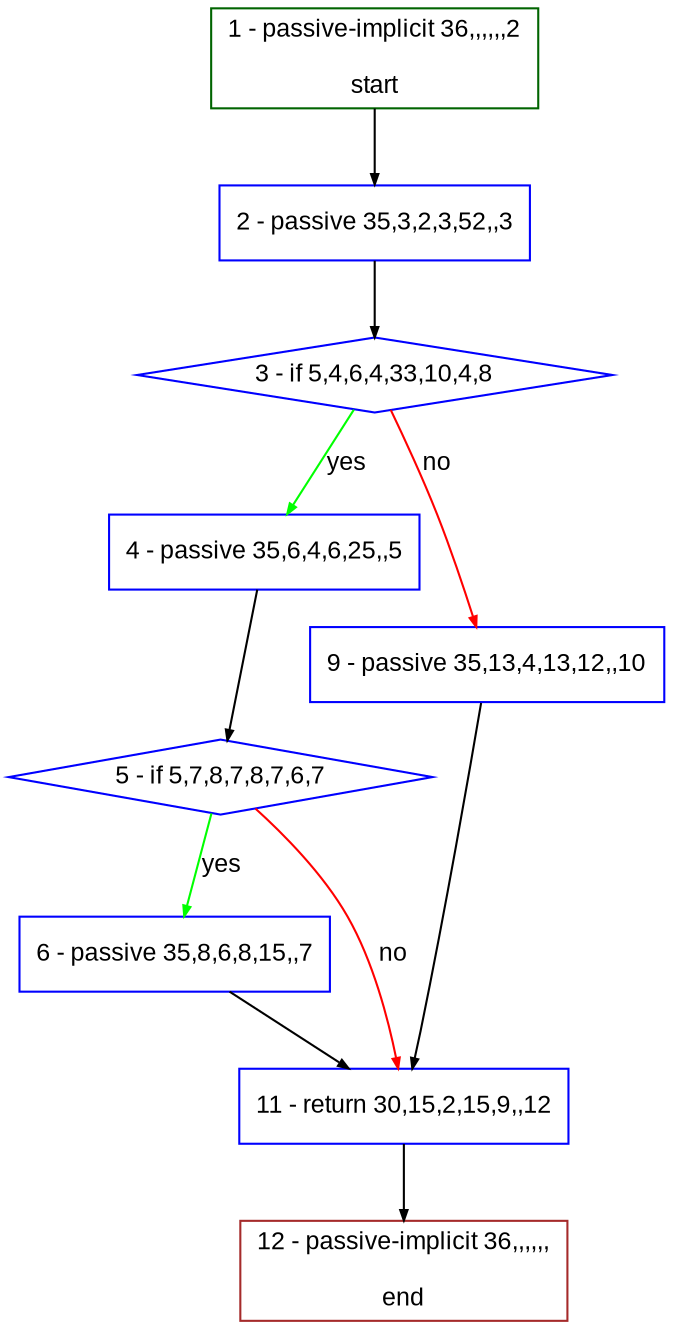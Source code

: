 digraph "" {
  graph [style="rounded,filled", label="", fontsize="12", packmode="clust", bgcolor="white", pack="true", compound="true", fontname="Arial", fillcolor="#FFFFCC"];
  node [style="filled", label="", fixedsize="false", fontsize="12", shape="rectangle", color="grey", compound="true", fontname="Arial", node_initialized="no", fillcolor="white"];
  edge [lhead="", arrowtail="none", label="", arrowhead="normal", fontsize="12", ltail="", dir="forward", color="black", arrowsize="0.5", compound="true", fontcolor="black", fontname="Arial"];
  __N1 [style="filled", label="2 - passive 35,3,2,3,52,,3", shape="box", color="#0000ff", fillcolor="#ffffff"];
  __N2 [style="filled", label="1 - passive-implicit 36,,,,,,2\n\nstart", shape="box", color="#006400", fillcolor="#ffffff"];
  __N3 [style="filled", label="3 - if 5,4,6,4,33,10,4,8", shape="diamond", color="#0000ff", fillcolor="#ffffff"];
  __N4 [style="filled", label="4 - passive 35,6,4,6,25,,5", shape="box", color="#0000ff", fillcolor="#ffffff"];
  __N5 [style="filled", label="9 - passive 35,13,4,13,12,,10", shape="box", color="#0000ff", fillcolor="#ffffff"];
  __N6 [style="filled", label="5 - if 5,7,8,7,8,7,6,7", shape="diamond", color="#0000ff", fillcolor="#ffffff"];
  __N7 [style="filled", label="6 - passive 35,8,6,8,15,,7", shape="box", color="#0000ff", fillcolor="#ffffff"];
  __N8 [style="filled", label="11 - return 30,15,2,15,9,,12", shape="box", color="#0000ff", fillcolor="#ffffff"];
  __N9 [style="filled", label="12 - passive-implicit 36,,,,,,\n\nend", shape="box", color="#a52a2a", fillcolor="#ffffff"];
  __N2 -> __N1 [arrowtail="none", arrowhead="normal", label="", dir="forward", color="#000000"];
  __N1 -> __N3 [arrowtail="none", arrowhead="normal", label="", dir="forward", color="#000000"];
  __N3 -> __N4 [arrowtail="none", arrowhead="normal", label="yes", dir="forward", color="#00ff00"];
  __N3 -> __N5 [arrowtail="none", arrowhead="normal", label="no", dir="forward", color="#ff0000"];
  __N4 -> __N6 [arrowtail="none", arrowhead="normal", label="", dir="forward", color="#000000"];
  __N6 -> __N7 [arrowtail="none", arrowhead="normal", label="yes", dir="forward", color="#00ff00"];
  __N6 -> __N8 [arrowtail="none", arrowhead="normal", label="no", dir="forward", color="#ff0000"];
  __N7 -> __N8 [arrowtail="none", arrowhead="normal", label="", dir="forward", color="#000000"];
  __N5 -> __N8 [arrowtail="none", arrowhead="normal", label="", dir="forward", color="#000000"];
  __N8 -> __N9 [arrowtail="none", arrowhead="normal", label="", dir="forward", color="#000000"];
}
